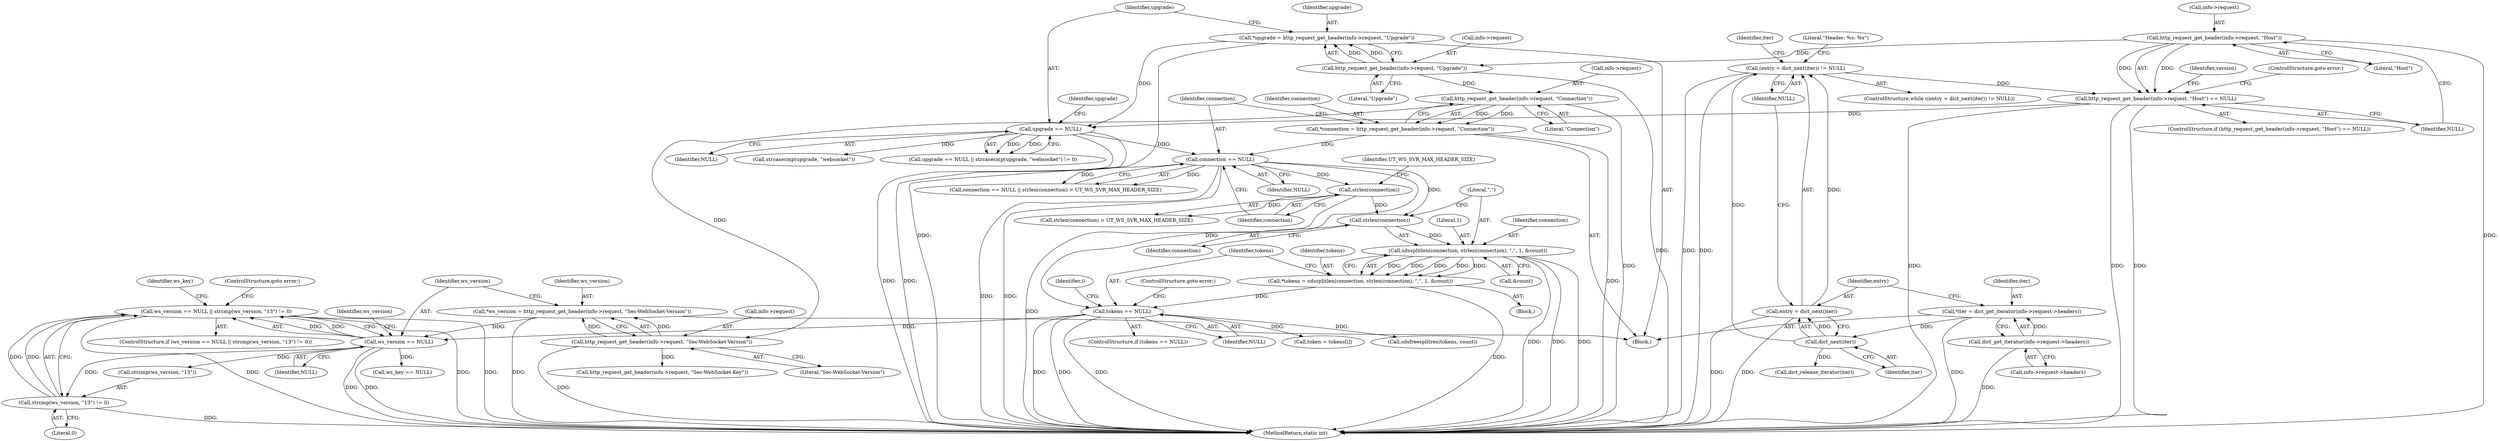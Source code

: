 digraph "0_viabtc_exchange_server_4a7c27bfe98f409623d4d857894d017ff0672cc9#diff-515c81af848352583bff286d6224875f_2@API" {
"1000321" [label="(Call,ws_version == NULL || strcmp(ws_version, \"13\") != 0)"];
"1000322" [label="(Call,ws_version == NULL)"];
"1000313" [label="(Call,*ws_version = http_request_get_header(info->request, \"Sec-WebSocket-Version\"))"];
"1000315" [label="(Call,http_request_get_header(info->request, \"Sec-WebSocket-Version\"))"];
"1000236" [label="(Call,http_request_get_header(info->request, \"Connection\"))"];
"1000217" [label="(Call,http_request_get_header(info->request, \"Upgrade\"))"];
"1000186" [label="(Call,http_request_get_header(info->request, \"Host\"))"];
"1000270" [label="(Call,tokens == NULL)"];
"1000259" [label="(Call,*tokens = sdssplitlen(connection, strlen(connection), \",\", 1, &count))"];
"1000261" [label="(Call,sdssplitlen(connection, strlen(connection), \",\", 1, &count))"];
"1000263" [label="(Call,strlen(connection))"];
"1000247" [label="(Call,strlen(connection))"];
"1000243" [label="(Call,connection == NULL)"];
"1000234" [label="(Call,*connection = http_request_get_header(info->request, \"Connection\"))"];
"1000224" [label="(Call,upgrade == NULL)"];
"1000215" [label="(Call,*upgrade = http_request_get_header(info->request, \"Upgrade\"))"];
"1000185" [label="(Call,http_request_get_header(info->request, \"Host\") == NULL)"];
"1000154" [label="(Call,(entry = dict_next(iter)) != NULL)"];
"1000155" [label="(Call,entry = dict_next(iter))"];
"1000157" [label="(Call,dict_next(iter))"];
"1000145" [label="(Call,*iter = dict_get_iterator(info->request->headers))"];
"1000147" [label="(Call,dict_get_iterator(info->request->headers))"];
"1000325" [label="(Call,strcmp(ws_version, \"13\") != 0)"];
"1000326" [label="(Call,strcmp(ws_version, \"13\"))"];
"1000322" [label="(Call,ws_version == NULL)"];
"1000226" [label="(Identifier,NULL)"];
"1000236" [label="(Call,http_request_get_header(info->request, \"Connection\"))"];
"1000155" [label="(Call,entry = dict_next(iter))"];
"1000321" [label="(Call,ws_version == NULL || strcmp(ws_version, \"13\") != 0)"];
"1000186" [label="(Call,http_request_get_header(info->request, \"Host\"))"];
"1000249" [label="(Identifier,UT_WS_SVR_MAX_HEADER_SIZE)"];
"1000154" [label="(Call,(entry = dict_next(iter)) != NULL)"];
"1000162" [label="(Literal,\"Header: %s: %s\")"];
"1000333" [label="(Identifier,ws_key)"];
"1000263" [label="(Call,strlen(connection))"];
"1000305" [label="(Call,sdsfreesplitres(tokens, count))"];
"1000266" [label="(Literal,1)"];
"1000270" [label="(Call,tokens == NULL)"];
"1000217" [label="(Call,http_request_get_header(info->request, \"Upgrade\"))"];
"1000218" [label="(Call,info->request)"];
"1000334" [label="(Call,http_request_get_header(info->request, \"Sec-WebSocket-Key\"))"];
"1000184" [label="(ControlStructure,if (http_request_get_header(info->request, \"Host\") == NULL))"];
"1000159" [label="(Identifier,NULL)"];
"1000216" [label="(Identifier,upgrade)"];
"1000315" [label="(Call,http_request_get_header(info->request, \"Sec-WebSocket-Version\"))"];
"1000191" [label="(Identifier,NULL)"];
"1000235" [label="(Identifier,connection)"];
"1000247" [label="(Call,strlen(connection))"];
"1000267" [label="(Call,&count)"];
"1000246" [label="(Call,strlen(connection) > UT_WS_SVR_MAX_HEADER_SIZE)"];
"1000244" [label="(Identifier,connection)"];
"1000153" [label="(ControlStructure,while ((entry = dict_next(iter)) != NULL))"];
"1000484" [label="(MethodReturn,static int)"];
"1000190" [label="(Literal,\"Host\")"];
"1000228" [label="(Call,strcasecmp(upgrade, \"websocket\"))"];
"1000102" [label="(Block,)"];
"1000260" [label="(Identifier,tokens)"];
"1000248" [label="(Identifier,connection)"];
"1000221" [label="(Literal,\"Upgrade\")"];
"1000271" [label="(Identifier,tokens)"];
"1000319" [label="(Literal,\"Sec-WebSocket-Version\")"];
"1000323" [label="(Identifier,ws_version)"];
"1000174" [label="(Identifier,iter)"];
"1000215" [label="(Call,*upgrade = http_request_get_header(info->request, \"Upgrade\"))"];
"1000340" [label="(Call,ws_key == NULL)"];
"1000252" [label="(Block,)"];
"1000245" [label="(Identifier,NULL)"];
"1000273" [label="(ControlStructure,goto error;)"];
"1000243" [label="(Call,connection == NULL)"];
"1000313" [label="(Call,*ws_version = http_request_get_header(info->request, \"Sec-WebSocket-Version\"))"];
"1000185" [label="(Call,http_request_get_header(info->request, \"Host\") == NULL)"];
"1000156" [label="(Identifier,entry)"];
"1000157" [label="(Call,dict_next(iter))"];
"1000229" [label="(Identifier,upgrade)"];
"1000225" [label="(Identifier,upgrade)"];
"1000269" [label="(ControlStructure,if (tokens == NULL))"];
"1000223" [label="(Call,upgrade == NULL || strcasecmp(upgrade, \"websocket\") != 0)"];
"1000173" [label="(Call,dict_release_iterator(iter))"];
"1000147" [label="(Call,dict_get_iterator(info->request->headers))"];
"1000262" [label="(Identifier,connection)"];
"1000195" [label="(Identifier,version)"];
"1000277" [label="(Identifier,i)"];
"1000192" [label="(ControlStructure,goto error;)"];
"1000265" [label="(Literal,\",\")"];
"1000272" [label="(Identifier,NULL)"];
"1000242" [label="(Call,connection == NULL || strlen(connection) > UT_WS_SVR_MAX_HEADER_SIZE)"];
"1000145" [label="(Call,*iter = dict_get_iterator(info->request->headers))"];
"1000264" [label="(Identifier,connection)"];
"1000330" [label="(ControlStructure,goto error;)"];
"1000234" [label="(Call,*connection = http_request_get_header(info->request, \"Connection\"))"];
"1000286" [label="(Call,token = tokens[i])"];
"1000324" [label="(Identifier,NULL)"];
"1000237" [label="(Call,info->request)"];
"1000240" [label="(Literal,\"Connection\")"];
"1000187" [label="(Call,info->request)"];
"1000158" [label="(Identifier,iter)"];
"1000327" [label="(Identifier,ws_version)"];
"1000259" [label="(Call,*tokens = sdssplitlen(connection, strlen(connection), \",\", 1, &count))"];
"1000224" [label="(Call,upgrade == NULL)"];
"1000146" [label="(Identifier,iter)"];
"1000320" [label="(ControlStructure,if (ws_version == NULL || strcmp(ws_version, \"13\") != 0))"];
"1000148" [label="(Call,info->request->headers)"];
"1000329" [label="(Literal,0)"];
"1000316" [label="(Call,info->request)"];
"1000314" [label="(Identifier,ws_version)"];
"1000325" [label="(Call,strcmp(ws_version, \"13\") != 0)"];
"1000261" [label="(Call,sdssplitlen(connection, strlen(connection), \",\", 1, &count))"];
"1000321" -> "1000320"  [label="AST: "];
"1000321" -> "1000322"  [label="CFG: "];
"1000321" -> "1000325"  [label="CFG: "];
"1000322" -> "1000321"  [label="AST: "];
"1000325" -> "1000321"  [label="AST: "];
"1000330" -> "1000321"  [label="CFG: "];
"1000333" -> "1000321"  [label="CFG: "];
"1000321" -> "1000484"  [label="DDG: "];
"1000321" -> "1000484"  [label="DDG: "];
"1000321" -> "1000484"  [label="DDG: "];
"1000322" -> "1000321"  [label="DDG: "];
"1000322" -> "1000321"  [label="DDG: "];
"1000325" -> "1000321"  [label="DDG: "];
"1000325" -> "1000321"  [label="DDG: "];
"1000322" -> "1000324"  [label="CFG: "];
"1000323" -> "1000322"  [label="AST: "];
"1000324" -> "1000322"  [label="AST: "];
"1000327" -> "1000322"  [label="CFG: "];
"1000322" -> "1000484"  [label="DDG: "];
"1000322" -> "1000484"  [label="DDG: "];
"1000313" -> "1000322"  [label="DDG: "];
"1000270" -> "1000322"  [label="DDG: "];
"1000322" -> "1000325"  [label="DDG: "];
"1000322" -> "1000326"  [label="DDG: "];
"1000322" -> "1000340"  [label="DDG: "];
"1000313" -> "1000102"  [label="AST: "];
"1000313" -> "1000315"  [label="CFG: "];
"1000314" -> "1000313"  [label="AST: "];
"1000315" -> "1000313"  [label="AST: "];
"1000323" -> "1000313"  [label="CFG: "];
"1000313" -> "1000484"  [label="DDG: "];
"1000315" -> "1000313"  [label="DDG: "];
"1000315" -> "1000313"  [label="DDG: "];
"1000315" -> "1000319"  [label="CFG: "];
"1000316" -> "1000315"  [label="AST: "];
"1000319" -> "1000315"  [label="AST: "];
"1000315" -> "1000484"  [label="DDG: "];
"1000236" -> "1000315"  [label="DDG: "];
"1000315" -> "1000334"  [label="DDG: "];
"1000236" -> "1000234"  [label="AST: "];
"1000236" -> "1000240"  [label="CFG: "];
"1000237" -> "1000236"  [label="AST: "];
"1000240" -> "1000236"  [label="AST: "];
"1000234" -> "1000236"  [label="CFG: "];
"1000236" -> "1000484"  [label="DDG: "];
"1000236" -> "1000234"  [label="DDG: "];
"1000236" -> "1000234"  [label="DDG: "];
"1000217" -> "1000236"  [label="DDG: "];
"1000217" -> "1000215"  [label="AST: "];
"1000217" -> "1000221"  [label="CFG: "];
"1000218" -> "1000217"  [label="AST: "];
"1000221" -> "1000217"  [label="AST: "];
"1000215" -> "1000217"  [label="CFG: "];
"1000217" -> "1000484"  [label="DDG: "];
"1000217" -> "1000215"  [label="DDG: "];
"1000217" -> "1000215"  [label="DDG: "];
"1000186" -> "1000217"  [label="DDG: "];
"1000186" -> "1000185"  [label="AST: "];
"1000186" -> "1000190"  [label="CFG: "];
"1000187" -> "1000186"  [label="AST: "];
"1000190" -> "1000186"  [label="AST: "];
"1000191" -> "1000186"  [label="CFG: "];
"1000186" -> "1000484"  [label="DDG: "];
"1000186" -> "1000185"  [label="DDG: "];
"1000186" -> "1000185"  [label="DDG: "];
"1000270" -> "1000269"  [label="AST: "];
"1000270" -> "1000272"  [label="CFG: "];
"1000271" -> "1000270"  [label="AST: "];
"1000272" -> "1000270"  [label="AST: "];
"1000273" -> "1000270"  [label="CFG: "];
"1000277" -> "1000270"  [label="CFG: "];
"1000270" -> "1000484"  [label="DDG: "];
"1000270" -> "1000484"  [label="DDG: "];
"1000270" -> "1000484"  [label="DDG: "];
"1000259" -> "1000270"  [label="DDG: "];
"1000243" -> "1000270"  [label="DDG: "];
"1000270" -> "1000286"  [label="DDG: "];
"1000270" -> "1000305"  [label="DDG: "];
"1000259" -> "1000252"  [label="AST: "];
"1000259" -> "1000261"  [label="CFG: "];
"1000260" -> "1000259"  [label="AST: "];
"1000261" -> "1000259"  [label="AST: "];
"1000271" -> "1000259"  [label="CFG: "];
"1000259" -> "1000484"  [label="DDG: "];
"1000261" -> "1000259"  [label="DDG: "];
"1000261" -> "1000259"  [label="DDG: "];
"1000261" -> "1000259"  [label="DDG: "];
"1000261" -> "1000259"  [label="DDG: "];
"1000261" -> "1000259"  [label="DDG: "];
"1000261" -> "1000267"  [label="CFG: "];
"1000262" -> "1000261"  [label="AST: "];
"1000263" -> "1000261"  [label="AST: "];
"1000265" -> "1000261"  [label="AST: "];
"1000266" -> "1000261"  [label="AST: "];
"1000267" -> "1000261"  [label="AST: "];
"1000261" -> "1000484"  [label="DDG: "];
"1000261" -> "1000484"  [label="DDG: "];
"1000261" -> "1000484"  [label="DDG: "];
"1000263" -> "1000261"  [label="DDG: "];
"1000263" -> "1000264"  [label="CFG: "];
"1000264" -> "1000263"  [label="AST: "];
"1000265" -> "1000263"  [label="CFG: "];
"1000247" -> "1000263"  [label="DDG: "];
"1000243" -> "1000263"  [label="DDG: "];
"1000247" -> "1000246"  [label="AST: "];
"1000247" -> "1000248"  [label="CFG: "];
"1000248" -> "1000247"  [label="AST: "];
"1000249" -> "1000247"  [label="CFG: "];
"1000247" -> "1000484"  [label="DDG: "];
"1000247" -> "1000246"  [label="DDG: "];
"1000243" -> "1000247"  [label="DDG: "];
"1000243" -> "1000242"  [label="AST: "];
"1000243" -> "1000245"  [label="CFG: "];
"1000244" -> "1000243"  [label="AST: "];
"1000245" -> "1000243"  [label="AST: "];
"1000248" -> "1000243"  [label="CFG: "];
"1000242" -> "1000243"  [label="CFG: "];
"1000243" -> "1000484"  [label="DDG: "];
"1000243" -> "1000484"  [label="DDG: "];
"1000243" -> "1000242"  [label="DDG: "];
"1000243" -> "1000242"  [label="DDG: "];
"1000234" -> "1000243"  [label="DDG: "];
"1000224" -> "1000243"  [label="DDG: "];
"1000234" -> "1000102"  [label="AST: "];
"1000235" -> "1000234"  [label="AST: "];
"1000244" -> "1000234"  [label="CFG: "];
"1000234" -> "1000484"  [label="DDG: "];
"1000224" -> "1000223"  [label="AST: "];
"1000224" -> "1000226"  [label="CFG: "];
"1000225" -> "1000224"  [label="AST: "];
"1000226" -> "1000224"  [label="AST: "];
"1000229" -> "1000224"  [label="CFG: "];
"1000223" -> "1000224"  [label="CFG: "];
"1000224" -> "1000484"  [label="DDG: "];
"1000224" -> "1000484"  [label="DDG: "];
"1000224" -> "1000223"  [label="DDG: "];
"1000224" -> "1000223"  [label="DDG: "];
"1000215" -> "1000224"  [label="DDG: "];
"1000185" -> "1000224"  [label="DDG: "];
"1000224" -> "1000228"  [label="DDG: "];
"1000215" -> "1000102"  [label="AST: "];
"1000216" -> "1000215"  [label="AST: "];
"1000225" -> "1000215"  [label="CFG: "];
"1000215" -> "1000484"  [label="DDG: "];
"1000185" -> "1000184"  [label="AST: "];
"1000185" -> "1000191"  [label="CFG: "];
"1000191" -> "1000185"  [label="AST: "];
"1000192" -> "1000185"  [label="CFG: "];
"1000195" -> "1000185"  [label="CFG: "];
"1000185" -> "1000484"  [label="DDG: "];
"1000185" -> "1000484"  [label="DDG: "];
"1000185" -> "1000484"  [label="DDG: "];
"1000154" -> "1000185"  [label="DDG: "];
"1000154" -> "1000153"  [label="AST: "];
"1000154" -> "1000159"  [label="CFG: "];
"1000155" -> "1000154"  [label="AST: "];
"1000159" -> "1000154"  [label="AST: "];
"1000162" -> "1000154"  [label="CFG: "];
"1000174" -> "1000154"  [label="CFG: "];
"1000154" -> "1000484"  [label="DDG: "];
"1000154" -> "1000484"  [label="DDG: "];
"1000155" -> "1000154"  [label="DDG: "];
"1000157" -> "1000154"  [label="DDG: "];
"1000155" -> "1000157"  [label="CFG: "];
"1000156" -> "1000155"  [label="AST: "];
"1000157" -> "1000155"  [label="AST: "];
"1000159" -> "1000155"  [label="CFG: "];
"1000155" -> "1000484"  [label="DDG: "];
"1000155" -> "1000484"  [label="DDG: "];
"1000157" -> "1000155"  [label="DDG: "];
"1000157" -> "1000158"  [label="CFG: "];
"1000158" -> "1000157"  [label="AST: "];
"1000145" -> "1000157"  [label="DDG: "];
"1000157" -> "1000173"  [label="DDG: "];
"1000145" -> "1000102"  [label="AST: "];
"1000145" -> "1000147"  [label="CFG: "];
"1000146" -> "1000145"  [label="AST: "];
"1000147" -> "1000145"  [label="AST: "];
"1000156" -> "1000145"  [label="CFG: "];
"1000145" -> "1000484"  [label="DDG: "];
"1000147" -> "1000145"  [label="DDG: "];
"1000147" -> "1000148"  [label="CFG: "];
"1000148" -> "1000147"  [label="AST: "];
"1000147" -> "1000484"  [label="DDG: "];
"1000325" -> "1000329"  [label="CFG: "];
"1000326" -> "1000325"  [label="AST: "];
"1000329" -> "1000325"  [label="AST: "];
"1000325" -> "1000484"  [label="DDG: "];
}
